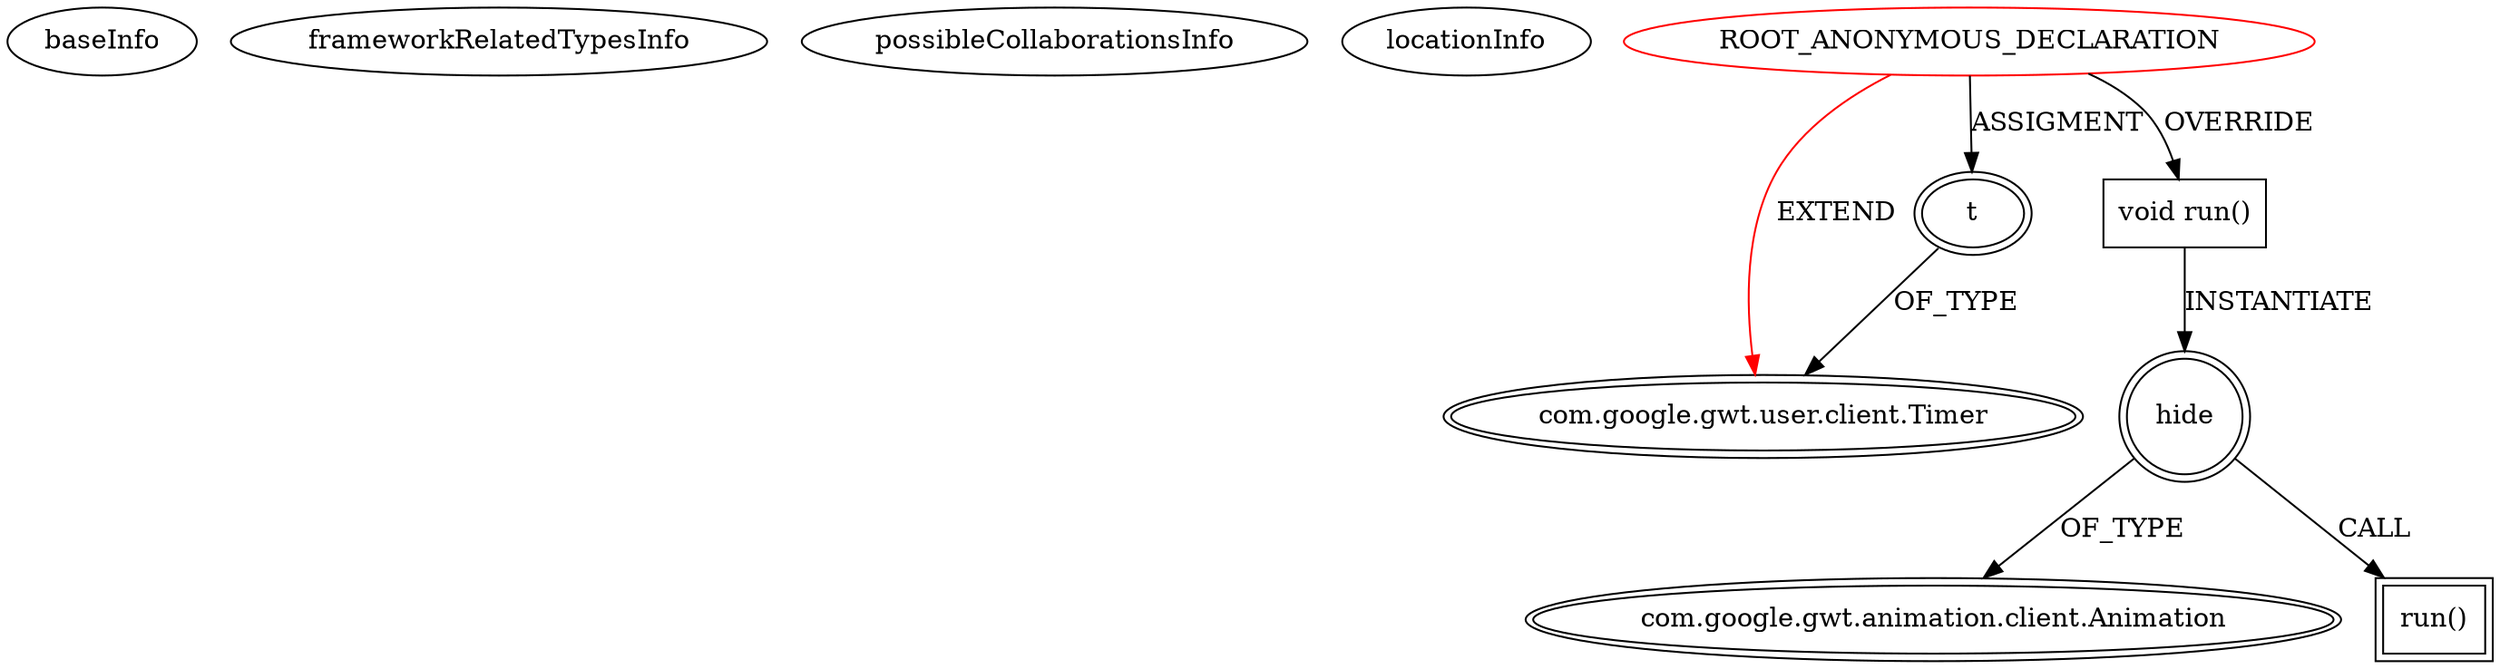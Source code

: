 digraph {
baseInfo[graphId=4618,category="extension_graph",isAnonymous=true,possibleRelation=false]
frameworkRelatedTypesInfo[0="com.google.gwt.user.client.Timer"]
possibleCollaborationsInfo[]
locationInfo[projectName="vlapan-PhotoBank",filePath="/vlapan-PhotoBank/PhotoBank-master/src/com/vlapan/gwt/photobank/client/ui/NotificationPanel.java",contextSignature="NotificationPanel",graphId="4618"]
0[label="ROOT_ANONYMOUS_DECLARATION",vertexType="ROOT_ANONYMOUS_DECLARATION",isFrameworkType=false,color=red]
1[label="com.google.gwt.user.client.Timer",vertexType="FRAMEWORK_CLASS_TYPE",isFrameworkType=true,peripheries=2]
2[label="t",vertexType="OUTSIDE_VARIABLE_EXPRESION",isFrameworkType=true,peripheries=2]
4[label="void run()",vertexType="OVERRIDING_METHOD_DECLARATION",isFrameworkType=false,shape=box]
5[label="hide",vertexType="VARIABLE_EXPRESION",isFrameworkType=true,peripheries=2,shape=circle]
7[label="com.google.gwt.animation.client.Animation",vertexType="FRAMEWORK_CLASS_TYPE",isFrameworkType=true,peripheries=2]
6[label="run()",vertexType="INSIDE_CALL",isFrameworkType=true,peripheries=2,shape=box]
0->1[label="EXTEND",color=red]
0->2[label="ASSIGMENT"]
2->1[label="OF_TYPE"]
0->4[label="OVERRIDE"]
4->5[label="INSTANTIATE"]
5->7[label="OF_TYPE"]
5->6[label="CALL"]
}
